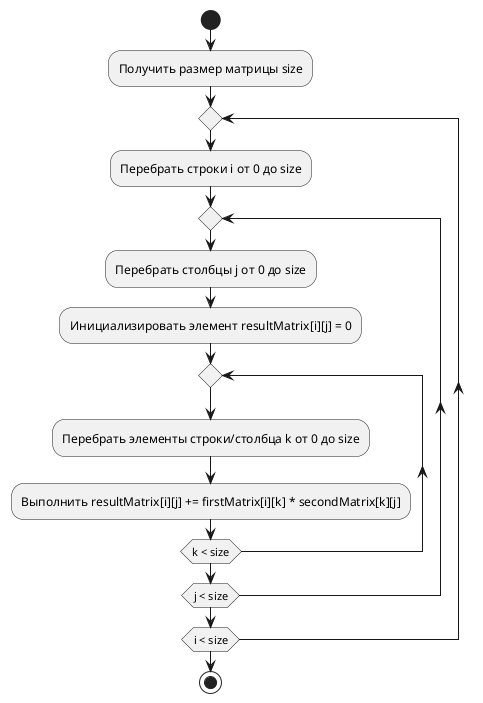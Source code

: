 @startuml Serial Multiply
start
:Получить размер матрицы size;
repeat
    :Перебрать строки i от 0 до size;
    repeat
        :Перебрать столбцы j от 0 до size;
        :Инициализировать элемент resultMatrix[i][j] = 0;
        repeat
            :Перебрать элементы строки/столбца k от 0 до size;
            :Выполнить resultMatrix[i][j] += firstMatrix[i][k] * secondMatrix[k][j];
        repeat while (k < size)
    repeat while (j < size)
repeat while (i < size)
stop
@enduml
